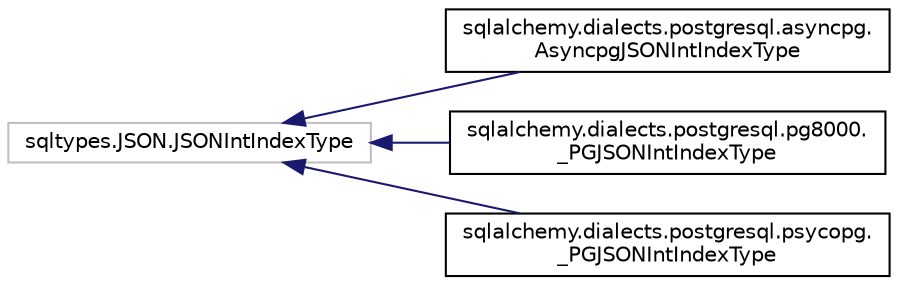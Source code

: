 digraph "Graphical Class Hierarchy"
{
 // LATEX_PDF_SIZE
  edge [fontname="Helvetica",fontsize="10",labelfontname="Helvetica",labelfontsize="10"];
  node [fontname="Helvetica",fontsize="10",shape=record];
  rankdir="LR";
  Node7173 [label="sqltypes.JSON.JSONIntIndexType",height=0.2,width=0.4,color="grey75", fillcolor="white", style="filled",tooltip=" "];
  Node7173 -> Node0 [dir="back",color="midnightblue",fontsize="10",style="solid",fontname="Helvetica"];
  Node0 [label="sqlalchemy.dialects.postgresql.asyncpg.\lAsyncpgJSONIntIndexType",height=0.2,width=0.4,color="black", fillcolor="white", style="filled",URL="$classsqlalchemy_1_1dialects_1_1postgresql_1_1asyncpg_1_1AsyncpgJSONIntIndexType.html",tooltip=" "];
  Node7173 -> Node7175 [dir="back",color="midnightblue",fontsize="10",style="solid",fontname="Helvetica"];
  Node7175 [label="sqlalchemy.dialects.postgresql.pg8000.\l_PGJSONIntIndexType",height=0.2,width=0.4,color="black", fillcolor="white", style="filled",URL="$classsqlalchemy_1_1dialects_1_1postgresql_1_1pg8000_1_1__PGJSONIntIndexType.html",tooltip=" "];
  Node7173 -> Node7176 [dir="back",color="midnightblue",fontsize="10",style="solid",fontname="Helvetica"];
  Node7176 [label="sqlalchemy.dialects.postgresql.psycopg.\l_PGJSONIntIndexType",height=0.2,width=0.4,color="black", fillcolor="white", style="filled",URL="$classsqlalchemy_1_1dialects_1_1postgresql_1_1psycopg_1_1__PGJSONIntIndexType.html",tooltip=" "];
}
